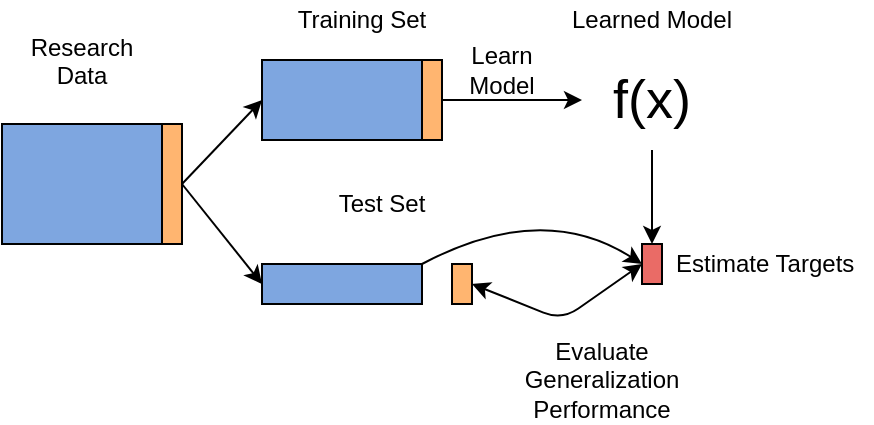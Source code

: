<mxGraphModel dx="558" dy="1099" grid="1" gridSize="10" guides="1" tooltips="1" connect="1" arrows="1" fold="1" page="1" pageScale="1" pageWidth="850" pageHeight="1100" background="#ffffff"><root><mxCell id="0"/><mxCell id="1" parent="0"/><mxCell id="3" value="Research Data&lt;div&gt;&lt;br&gt;&lt;/div&gt;" style="text;html=1;strokeColor=none;fillColor=none;align=center;verticalAlign=middle;whiteSpace=wrap;rounded=0;" parent="1" vertex="1"><mxGeometry x="40" y="85" width="80" height="25" as="geometry"/></mxCell><mxCell id="7" value="Learn Model" style="text;html=1;strokeColor=none;fillColor=none;align=center;verticalAlign=middle;whiteSpace=wrap;rounded=0;" parent="1" vertex="1"><mxGeometry x="270" y="85" width="40" height="20" as="geometry"/></mxCell><mxCell id="11" value="f(x)" style="text;html=1;strokeColor=none;fillColor=none;align=center;verticalAlign=middle;whiteSpace=wrap;rounded=0;fontFamily=Helvetica;fontSize=27;" parent="1" vertex="1"><mxGeometry x="330" y="85" width="70" height="50" as="geometry"/></mxCell><mxCell id="14" value="Learned Model" style="text;html=1;strokeColor=none;fillColor=none;align=center;verticalAlign=middle;whiteSpace=wrap;rounded=0;fontFamily=Helvetica;" parent="1" vertex="1"><mxGeometry x="320" y="60" width="90" height="20" as="geometry"/></mxCell><mxCell id="17" value="" style="rounded=0;whiteSpace=wrap;html=1;fontFamily=Helvetica;fillColor=#7EA6E0;" parent="1" vertex="1"><mxGeometry x="40" y="122" width="80" height="60" as="geometry"/></mxCell><mxCell id="18" value="" style="rounded=0;whiteSpace=wrap;html=1;fontFamily=Helvetica;fillColor=#FFB570;" parent="1" vertex="1"><mxGeometry x="120" y="122" width="10" height="60" as="geometry"/></mxCell><mxCell id="21" value="" style="endArrow=classic;html=1;fontFamily=Helvetica;exitX=1;exitY=0.5;entryX=0;entryY=0.5;" parent="1" source="24" target="11" edge="1"><mxGeometry width="50" height="50" relative="1" as="geometry"><mxPoint x="40" y="270" as="sourcePoint"/><mxPoint x="260" y="140" as="targetPoint"/></mxGeometry></mxCell><mxCell id="22" value="" style="endArrow=classic;html=1;fontFamily=Helvetica;fontSize=27;exitX=0.5;exitY=1;entryX=0.5;entryY=0;" parent="1" source="11" target="36" edge="1"><mxGeometry width="50" height="50" relative="1" as="geometry"><mxPoint x="40" y="210" as="sourcePoint"/><mxPoint x="365" y="180" as="targetPoint"/></mxGeometry></mxCell><mxCell id="25" value="" style="rounded=0;whiteSpace=wrap;html=1;fontFamily=Helvetica;fillColor=#7EA6E0;" parent="1" vertex="1"><mxGeometry x="170" y="192" width="80" height="20" as="geometry"/></mxCell><mxCell id="26" value="" style="rounded=0;whiteSpace=wrap;html=1;fontFamily=Helvetica;fillColor=#FFB570;" parent="1" vertex="1"><mxGeometry x="265" y="192" width="10" height="20" as="geometry"/></mxCell><mxCell id="23" value="" style="rounded=0;whiteSpace=wrap;html=1;fontFamily=Helvetica;fillColor=#7EA6E0;" parent="1" vertex="1"><mxGeometry x="170" y="90" width="80" height="40" as="geometry"/></mxCell><mxCell id="27" value="" style="endArrow=classic;html=1;fontFamily=Helvetica;exitX=1;exitY=0.5;entryX=0;entryY=0.5;" parent="1" source="18" target="23" edge="1"><mxGeometry width="50" height="50" relative="1" as="geometry"><mxPoint x="130" y="152" as="sourcePoint"/><mxPoint x="265" y="152" as="targetPoint"/></mxGeometry></mxCell><mxCell id="24" value="" style="rounded=0;whiteSpace=wrap;html=1;fontFamily=Helvetica;fillColor=#FFB570;" parent="1" vertex="1"><mxGeometry x="250" y="90" width="10" height="40" as="geometry"/></mxCell><mxCell id="28" value="" style="endArrow=classic;html=1;fontFamily=Helvetica;exitX=1;exitY=0.5;entryX=0;entryY=0.5;" parent="1" source="23" target="24" edge="1"><mxGeometry width="50" height="50" relative="1" as="geometry"><mxPoint x="250" y="110" as="sourcePoint"/><mxPoint x="295" y="120" as="targetPoint"/></mxGeometry></mxCell><mxCell id="29" value="" style="endArrow=classic;html=1;fontFamily=Helvetica;fontSize=27;exitX=1;exitY=0.5;entryX=0;entryY=0.5;" parent="1" source="18" target="25" edge="1"><mxGeometry width="50" height="50" relative="1" as="geometry"><mxPoint x="40" y="292" as="sourcePoint"/><mxPoint x="90" y="242" as="targetPoint"/></mxGeometry></mxCell><mxCell id="30" value="Training Set" style="text;html=1;strokeColor=none;fillColor=none;align=center;verticalAlign=middle;whiteSpace=wrap;rounded=0;fontFamily=Helvetica;fontSize=12;" parent="1" vertex="1"><mxGeometry x="185" y="60" width="70" height="20" as="geometry"/></mxCell><mxCell id="31" value="Test Set" style="text;html=1;strokeColor=none;fillColor=none;align=center;verticalAlign=middle;whiteSpace=wrap;rounded=0;fontFamily=Helvetica;fontSize=12;" parent="1" vertex="1"><mxGeometry x="200" y="152" width="60" height="20" as="geometry"/></mxCell><mxCell id="32" value="Evaluate Generalization Performance" style="text;html=1;strokeColor=none;fillColor=none;align=center;verticalAlign=middle;whiteSpace=wrap;rounded=0;fontFamily=Helvetica;fontSize=12;" parent="1" vertex="1"><mxGeometry x="320" y="240" width="40" height="20" as="geometry"/></mxCell><mxCell id="34" value="Estimate Targets" style="text;html=1;resizable=0;points=[];autosize=1;align=left;verticalAlign=top;spacingTop=-4;fontSize=12;fontFamily=Helvetica;" parent="1" vertex="1"><mxGeometry x="375" y="182" width="100" height="20" as="geometry"/></mxCell><mxCell id="35" value="" style="curved=1;endArrow=classic;html=1;fontFamily=Helvetica;fontSize=12;exitX=1;exitY=0;entryX=0;entryY=0.5;exitPerimeter=0;" parent="1" source="25" target="36" edge="1"><mxGeometry width="50" height="50" relative="1" as="geometry"><mxPoint x="40" y="380" as="sourcePoint"/><mxPoint x="340" y="190" as="targetPoint"/><Array as="points"><mxPoint x="310" y="160"/></Array></mxGeometry></mxCell><mxCell id="36" value="" style="rounded=0;whiteSpace=wrap;html=1;fontFamily=Helvetica;fillColor=#EA6B66;" parent="1" vertex="1"><mxGeometry x="360" y="182" width="10" height="20" as="geometry"/></mxCell><mxCell id="37" value="" style="endArrow=classic;startArrow=classic;html=1;fontFamily=Helvetica;fontSize=12;exitX=1;exitY=0.5;entryX=0;entryY=0.5;" parent="1" source="26" target="36" edge="1"><mxGeometry width="50" height="50" relative="1" as="geometry"><mxPoint x="40" y="380" as="sourcePoint"/><mxPoint x="90" y="330" as="targetPoint"/><Array as="points"><mxPoint x="320" y="220"/></Array></mxGeometry></mxCell></root></mxGraphModel>